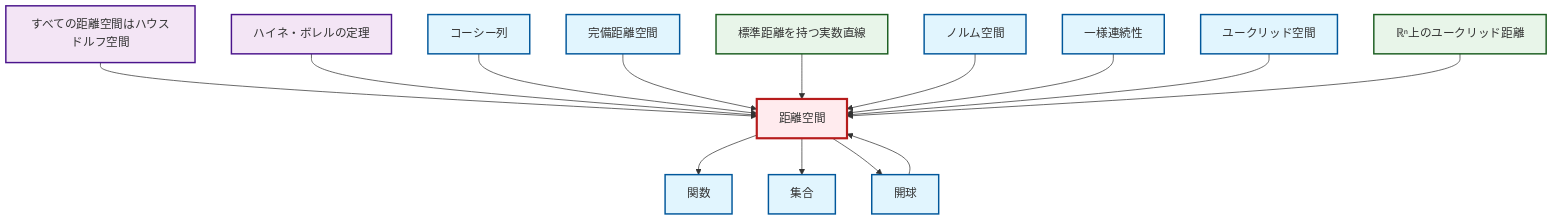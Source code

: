 graph TD
    classDef definition fill:#e1f5fe,stroke:#01579b,stroke-width:2px
    classDef theorem fill:#f3e5f5,stroke:#4a148c,stroke-width:2px
    classDef axiom fill:#fff3e0,stroke:#e65100,stroke-width:2px
    classDef example fill:#e8f5e9,stroke:#1b5e20,stroke-width:2px
    classDef current fill:#ffebee,stroke:#b71c1c,stroke-width:3px
    def-euclidean-space["ユークリッド空間"]:::definition
    thm-metric-hausdorff["すべての距離空間はハウスドルフ空間"]:::theorem
    def-cauchy-sequence["コーシー列"]:::definition
    ex-euclidean-metric["ℝⁿ上のユークリッド距離"]:::example
    def-set["集合"]:::definition
    def-metric-space["距離空間"]:::definition
    ex-real-line-metric["標準距離を持つ実数直線"]:::example
    def-normed-vector-space["ノルム空間"]:::definition
    def-complete-metric-space["完備距離空間"]:::definition
    thm-heine-borel["ハイネ・ボレルの定理"]:::theorem
    def-function["関数"]:::definition
    def-uniform-continuity["一様連続性"]:::definition
    def-open-ball["開球"]:::definition
    def-open-ball --> def-metric-space
    def-metric-space --> def-function
    thm-metric-hausdorff --> def-metric-space
    def-metric-space --> def-set
    thm-heine-borel --> def-metric-space
    def-cauchy-sequence --> def-metric-space
    def-complete-metric-space --> def-metric-space
    ex-real-line-metric --> def-metric-space
    def-normed-vector-space --> def-metric-space
    def-metric-space --> def-open-ball
    def-uniform-continuity --> def-metric-space
    def-euclidean-space --> def-metric-space
    ex-euclidean-metric --> def-metric-space
    class def-metric-space current